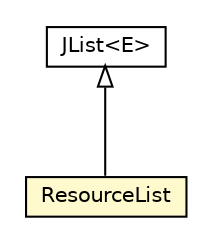#!/usr/local/bin/dot
#
# Class diagram 
# Generated by UMLGraph version R5_6-24-gf6e263 (http://www.umlgraph.org/)
#

digraph G {
	edge [fontname="Helvetica",fontsize=10,labelfontname="Helvetica",labelfontsize=10];
	node [fontname="Helvetica",fontsize=10,shape=plaintext];
	nodesep=0.25;
	ranksep=0.5;
	// org.universAAL.tools.makrorecorder.swingGUI.pattern.resource.ResourceList
	c7011800 [label=<<table title="org.universAAL.tools.makrorecorder.swingGUI.pattern.resource.ResourceList" border="0" cellborder="1" cellspacing="0" cellpadding="2" port="p" bgcolor="lemonChiffon" href="./ResourceList.html">
		<tr><td><table border="0" cellspacing="0" cellpadding="1">
<tr><td align="center" balign="center"> ResourceList </td></tr>
		</table></td></tr>
		</table>>, URL="./ResourceList.html", fontname="Helvetica", fontcolor="black", fontsize=10.0];
	//org.universAAL.tools.makrorecorder.swingGUI.pattern.resource.ResourceList extends javax.swing.JList
	c7012050:p -> c7011800:p [dir=back,arrowtail=empty];
	// javax.swing.JList<E>
	c7012050 [label=<<table title="javax.swing.JList" border="0" cellborder="1" cellspacing="0" cellpadding="2" port="p" href="http://java.sun.com/j2se/1.4.2/docs/api/javax/swing/JList.html">
		<tr><td><table border="0" cellspacing="0" cellpadding="1">
<tr><td align="center" balign="center"> JList&lt;E&gt; </td></tr>
		</table></td></tr>
		</table>>, URL="http://java.sun.com/j2se/1.4.2/docs/api/javax/swing/JList.html", fontname="Helvetica", fontcolor="black", fontsize=10.0];
}

